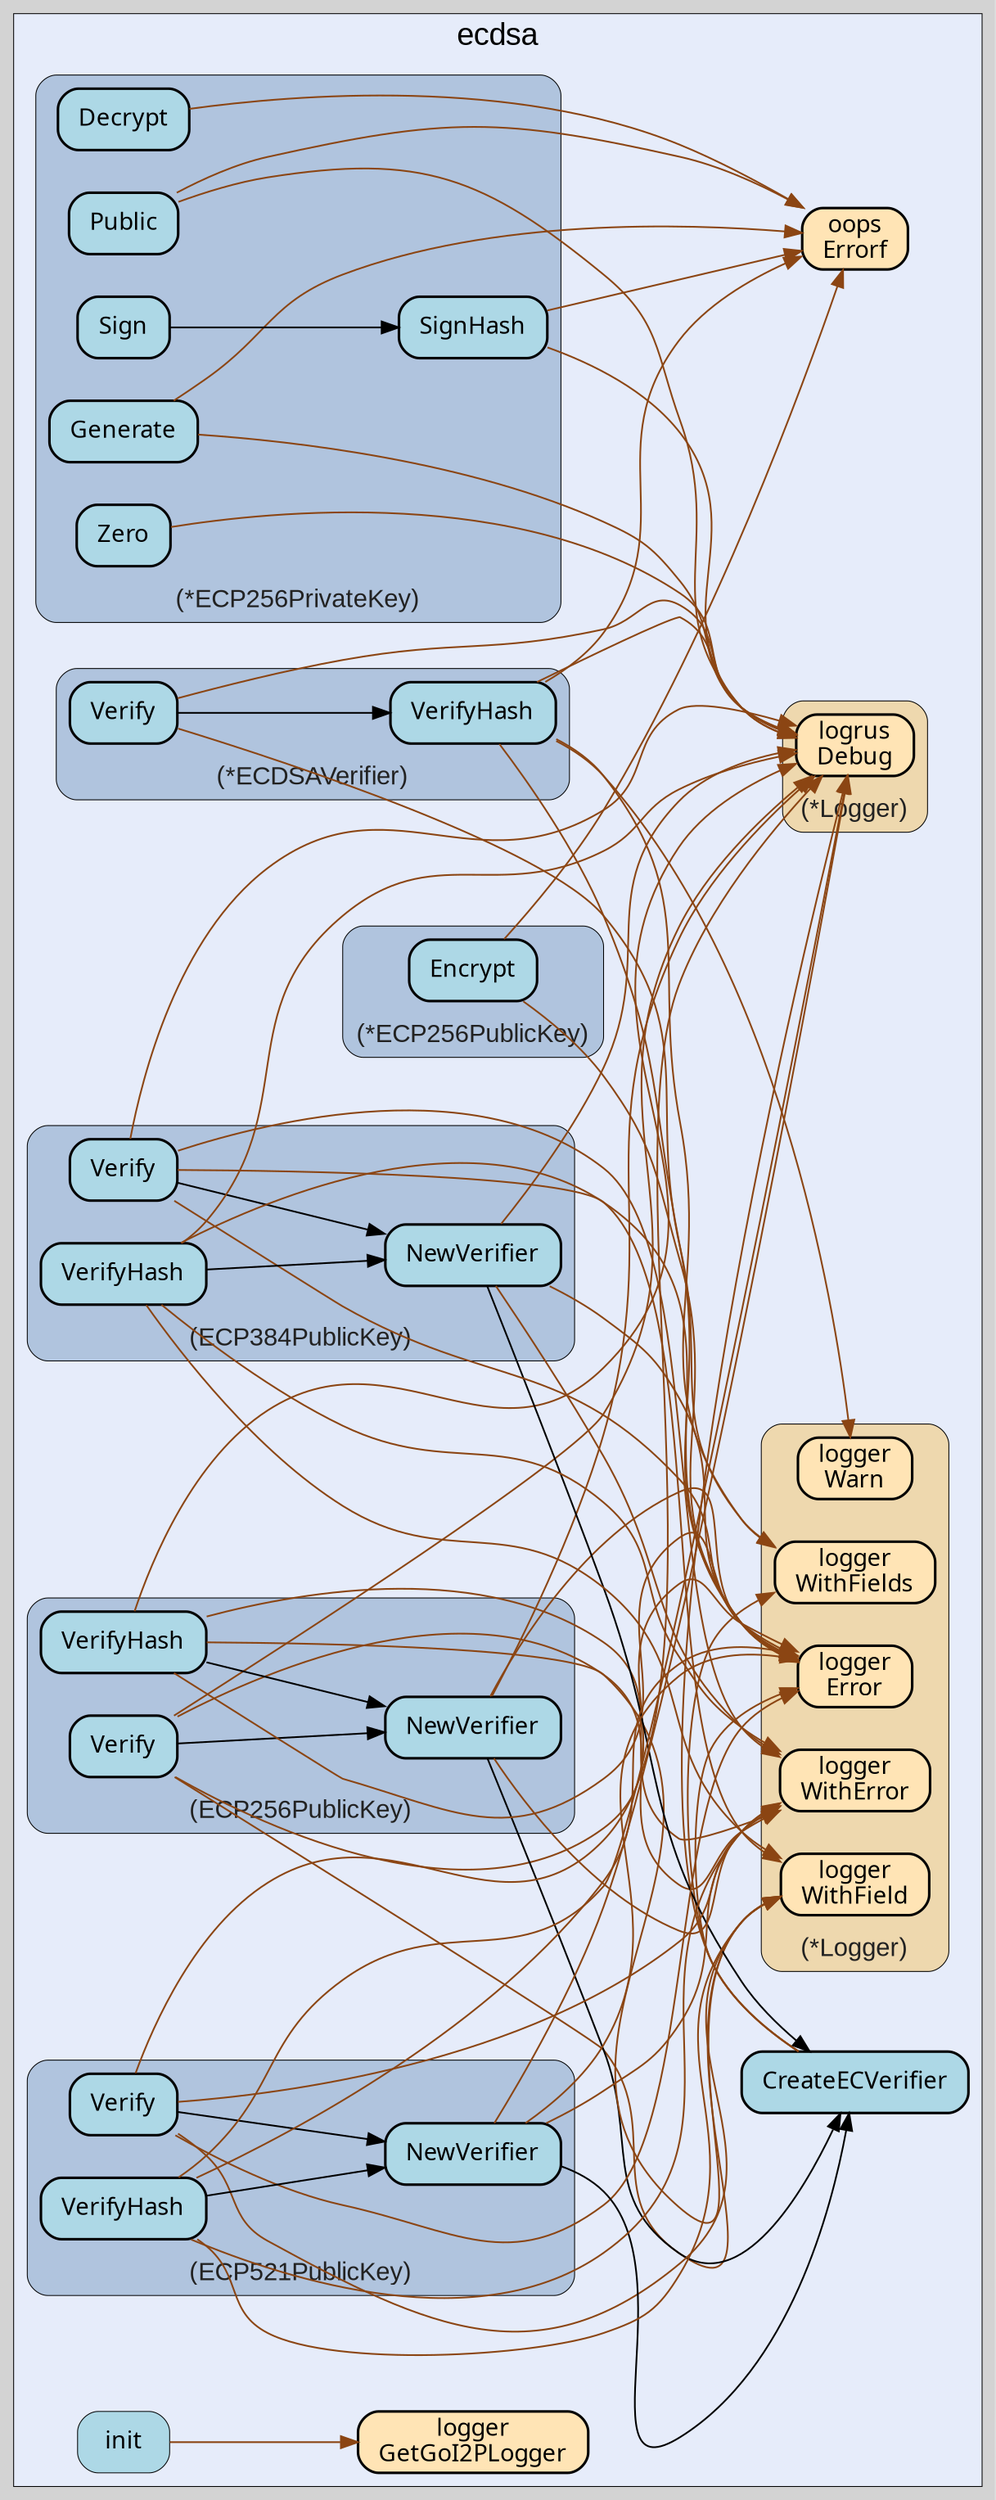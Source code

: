 digraph gocallvis {
    label="";
    labeljust="l";
    fontname="Arial";
    fontsize="14";
    rankdir="LR";
    bgcolor="lightgray";
    style="solid";
    penwidth="0.5";
    pad="0.0";
    nodesep="0.35";

    node [shape="box" style="filled,rounded" fillcolor="honeydew" fontname="Verdana" penwidth="1.0" margin="0.16,0.0"];
    edge [minlen="2"]

    subgraph "cluster_focus" {
        fontsize="18";
bgcolor="#e6ecfa";
label="ecdsa";
labelloc="t";
labeljust="c";
        
        "github.com/go-i2p/crypto/ecdsa.CreateECVerifier" [ fillcolor="lightblue" label="CreateECVerifier" penwidth="1.5" tooltip="github.com/go-i2p/crypto/ecdsa.CreateECVerifier | defined in ecdsa_verifier.go:68\nat ecdsa_verifier.go:72: calling [(*github.com/sirupsen/logrus.Logger).Debug]\nat ecdsa_verifier.go:83: calling [(*github.com/sirupsen/logrus.Logger).Debug]\nat ecdsa_verifier.go:69: calling [(*github.com/go-i2p/logger.Logger).WithFields]\nat ecdsa_verifier.go:75: calling [(*github.com/go-i2p/logger.Logger).Error]" ]
        "github.com/samber/oops.Errorf" [ fillcolor="moccasin" label="oops\nErrorf" penwidth="1.5" tooltip="github.com/samber/oops.Errorf | defined in oops.go:34" ]
        "github.com/go-i2p/crypto/ecdsa.init" [ penwidth="0.5" tooltip="github.com/go-i2p/crypto/ecdsa.init | defined in .:0\nat constants.go:7: calling [github.com/go-i2p/logger.GetGoI2PLogger]" fillcolor="lightblue" label="init" ]
        "github.com/go-i2p/logger.GetGoI2PLogger" [ fillcolor="moccasin" label="logger\nGetGoI2PLogger" penwidth="1.5" tooltip="github.com/go-i2p/logger.GetGoI2PLogger | defined in log.go:120" ]
        
        subgraph "cluster_*github.com/go-i2p/crypto/ecdsa.ECDSAVerifier" {
        penwidth="0.5";
label="(*ECDSAVerifier)";
tooltip="type: *github.com/go-i2p/crypto/ecdsa.ECDSAVerifier";
fontsize="15";
fontcolor="#222222";
labelloc="b";
style="rounded,filled";
fillcolor="lightsteelblue";
        
        "(*github.com/go-i2p/crypto/ecdsa.ECDSAVerifier).VerifyHash" [ penwidth="1.5" tooltip="(*github.com/go-i2p/crypto/ecdsa.ECDSAVerifier).VerifyHash | defined in ecdsa_verifier.go:21\nat ecdsa_verifier.go:22: calling [(*github.com/go-i2p/logger.Logger).WithFields]\nat ecdsa_verifier.go:32: calling [(*github.com/go-i2p/logger.Logger).WithFields]\nat ecdsa_verifier.go:35: calling [(*github.com/go-i2p/logger.Logger).Error]\nat ecdsa_verifier.go:25: calling [(*github.com/sirupsen/logrus.Logger).Debug]\nat ecdsa_verifier.go:48: calling [(*github.com/sirupsen/logrus.Logger).Debug]\nat ecdsa_verifier.go:36: calling [github.com/samber/oops.Errorf]\nat ecdsa_verifier.go:45: calling [(*github.com/go-i2p/logger.Logger).Warn]" fillcolor="lightblue" label="VerifyHash" ]
        "(*github.com/go-i2p/crypto/ecdsa.ECDSAVerifier).Verify" [ fillcolor="lightblue" label="Verify" penwidth="1.5" tooltip="(*github.com/go-i2p/crypto/ecdsa.ECDSAVerifier).Verify | defined in ecdsa_verifier.go:54\nat ecdsa_verifier.go:64: calling [(*github.com/go-i2p/crypto/ecdsa.ECDSAVerifier).VerifyHash]\nat ecdsa_verifier.go:55: calling [(*github.com/go-i2p/logger.Logger).WithFields]\nat ecdsa_verifier.go:58: calling [(*github.com/sirupsen/logrus.Logger).Debug]" ]
        
    }

        subgraph "cluster_*github.com/go-i2p/crypto/ecdsa.ECP256PrivateKey" {
        style="rounded,filled";
fillcolor="lightsteelblue";
label="(*ECP256PrivateKey)";
tooltip="type: *github.com/go-i2p/crypto/ecdsa.ECP256PrivateKey";
penwidth="0.5";
fontcolor="#222222";
labelloc="b";
fontsize="15";
        
        "(*github.com/go-i2p/crypto/ecdsa.ECP256PrivateKey).SignHash" [ penwidth="1.5" tooltip="(*github.com/go-i2p/crypto/ecdsa.ECP256PrivateKey).SignHash | defined in ecdsa_p256_private.go:31\nat ecdsa_p256_private.go:56: calling [(*github.com/sirupsen/logrus.Logger).Debug]\nat ecdsa_p256_private.go:44: calling [github.com/samber/oops.Errorf]" fillcolor="lightblue" label="SignHash" ]
        "(*github.com/go-i2p/crypto/ecdsa.ECP256PrivateKey).Decrypt" [ fillcolor="lightblue" label="Decrypt" penwidth="1.5" tooltip="(*github.com/go-i2p/crypto/ecdsa.ECP256PrivateKey).Decrypt | defined in ecdsa_p256_private.go:61\nat ecdsa_p256_private.go:65: calling [github.com/samber/oops.Errorf]" ]
        "(*github.com/go-i2p/crypto/ecdsa.ECP256PrivateKey).Generate" [ fillcolor="lightblue" label="Generate" penwidth="1.5" tooltip="(*github.com/go-i2p/crypto/ecdsa.ECP256PrivateKey).Generate | defined in ecdsa_p256_private.go:109\nat ecdsa_p256_private.go:123: calling [(*github.com/sirupsen/logrus.Logger).Debug]\nat ecdsa_p256_private.go:113: calling [github.com/samber/oops.Errorf]" ]
        "(*github.com/go-i2p/crypto/ecdsa.ECP256PrivateKey).Sign" [ label="Sign" penwidth="1.5" tooltip="(*github.com/go-i2p/crypto/ecdsa.ECP256PrivateKey).Sign | defined in ecdsa_p256_private.go:24\nat ecdsa_p256_private.go:27: calling [(*github.com/go-i2p/crypto/ecdsa.ECP256PrivateKey).SignHash]" fillcolor="lightblue" ]
        "(*github.com/go-i2p/crypto/ecdsa.ECP256PrivateKey).Zero" [ label="Zero" penwidth="1.5" tooltip="(*github.com/go-i2p/crypto/ecdsa.ECP256PrivateKey).Zero | defined in ecdsa_p256_private.go:100\nat ecdsa_p256_private.go:105: calling [(*github.com/sirupsen/logrus.Logger).Debug]" fillcolor="lightblue" ]
        "(*github.com/go-i2p/crypto/ecdsa.ECP256PrivateKey).Public" [ tooltip="(*github.com/go-i2p/crypto/ecdsa.ECP256PrivateKey).Public | defined in ecdsa_p256_private.go:74\nat ecdsa_p256_private.go:95: calling [(*github.com/sirupsen/logrus.Logger).Debug]\nat ecdsa_p256_private.go:80: calling [github.com/samber/oops.Errorf]" fillcolor="lightblue" label="Public" penwidth="1.5" ]
        
    }

        subgraph "cluster_*github.com/go-i2p/crypto/ecdsa.ECP256PublicKey" {
        label="(*ECP256PublicKey)";
penwidth="0.5";
fontsize="15";
style="rounded,filled";
tooltip="type: *github.com/go-i2p/crypto/ecdsa.ECP256PublicKey";
fontcolor="#222222";
labelloc="b";
fillcolor="lightsteelblue";
        
        "(*github.com/go-i2p/crypto/ecdsa.ECP256PublicKey).Encrypt" [ fillcolor="lightblue" label="Encrypt" penwidth="1.5" tooltip="(*github.com/go-i2p/crypto/ecdsa.ECP256PublicKey).Encrypt | defined in ecdsa_p256_public.go:38\nat ecdsa_p256_public.go:39: calling [(*github.com/go-i2p/logger.Logger).Error]\nat ecdsa_p256_public.go:40: calling [github.com/samber/oops.Errorf]" ]
        
    }

        subgraph "cluster_*github.com/go-i2p/logger.Logger" {
        style="rounded,filled";
fillcolor="wheat2";
label="(*Logger)";
tooltip="type: *github.com/go-i2p/logger.Logger";
penwidth="0.5";
fontsize="15";
fontcolor="#222222";
labelloc="b";
        
        "(*github.com/go-i2p/logger.Logger).WithFields" [ label="logger\nWithFields" penwidth="1.5" tooltip="(*github.com/go-i2p/logger.Logger).WithFields | defined in log.go:60" fillcolor="moccasin" ]
        "(*github.com/go-i2p/logger.Logger).Error" [ fillcolor="moccasin" label="logger\nError" penwidth="1.5" tooltip="(*github.com/go-i2p/logger.Logger).Error | defined in log.go:42" ]
        "(*github.com/go-i2p/logger.Logger).WithError" [ fillcolor="moccasin" label="logger\nWithError" penwidth="1.5" tooltip="(*github.com/go-i2p/logger.Logger).WithError | defined in log.go:66" ]
        "(*github.com/go-i2p/logger.Logger).Warn" [ label="logger\nWarn" penwidth="1.5" tooltip="(*github.com/go-i2p/logger.Logger).Warn | defined in log.go:30" fillcolor="moccasin" ]
        "(*github.com/go-i2p/logger.Logger).WithField" [ fillcolor="moccasin" label="logger\nWithField" penwidth="1.5" tooltip="(*github.com/go-i2p/logger.Logger).WithField | defined in log.go:54" ]
        
    }

        subgraph "cluster_*github.com/sirupsen/logrus.Logger" {
        style="rounded,filled";
fillcolor="wheat2";
label="(*Logger)";
tooltip="type: *github.com/sirupsen/logrus.Logger";
penwidth="0.5";
fontsize="15";
fontcolor="#222222";
labelloc="b";
        
        "(*github.com/sirupsen/logrus.Logger).Debug" [ tooltip="(*github.com/sirupsen/logrus.Logger).Debug | defined in logger.go:221" fillcolor="moccasin" label="logrus\nDebug" penwidth="1.5" ]
        
    }

        subgraph "cluster_github.com/go-i2p/crypto/ecdsa.ECP256PublicKey" {
        fontsize="15";
style="rounded,filled";
label="(ECP256PublicKey)";
tooltip="type: github.com/go-i2p/crypto/ecdsa.ECP256PublicKey";
penwidth="0.5";
fontcolor="#222222";
labelloc="b";
fillcolor="lightsteelblue";
        
        "(github.com/go-i2p/crypto/ecdsa.ECP256PublicKey).Verify" [ fillcolor="lightblue" label="Verify" penwidth="1.5" tooltip="(github.com/go-i2p/crypto/ecdsa.ECP256PublicKey).Verify | defined in ecdsa_p256_public.go:16\nat ecdsa_p256_public.go:17: calling [(*github.com/go-i2p/logger.Logger).WithField]\nat ecdsa_p256_public.go:17: calling [(*github.com/sirupsen/logrus.Logger).Debug]\nat ecdsa_p256_public.go:20: calling [(*github.com/go-i2p/logger.Logger).WithError]\nat ecdsa_p256_public.go:18: calling [(github.com/go-i2p/crypto/ecdsa.ECP256PublicKey).NewVerifier]\nat ecdsa_p256_public.go:20: calling [(*github.com/go-i2p/logger.Logger).Error]" ]
        "(github.com/go-i2p/crypto/ecdsa.ECP256PublicKey).NewVerifier" [ label="NewVerifier" penwidth="1.5" tooltip="(github.com/go-i2p/crypto/ecdsa.ECP256PublicKey).NewVerifier | defined in ecdsa_p256_public.go:51\nat ecdsa_p256_public.go:54: calling [github.com/go-i2p/crypto/ecdsa.CreateECVerifier]\nat ecdsa_p256_public.go:56: calling [(*github.com/go-i2p/logger.Logger).Error]\nat ecdsa_p256_public.go:56: calling [(*github.com/go-i2p/logger.Logger).WithError]\nat ecdsa_p256_public.go:52: calling [(*github.com/sirupsen/logrus.Logger).Debug]" fillcolor="lightblue" ]
        "(github.com/go-i2p/crypto/ecdsa.ECP256PublicKey).VerifyHash" [ fillcolor="lightblue" label="VerifyHash" penwidth="1.5" tooltip="(github.com/go-i2p/crypto/ecdsa.ECP256PublicKey).VerifyHash | defined in ecdsa_p256_public.go:27\nat ecdsa_p256_public.go:29: calling [(github.com/go-i2p/crypto/ecdsa.ECP256PublicKey).NewVerifier]\nat ecdsa_p256_public.go:31: calling [(*github.com/go-i2p/logger.Logger).WithError]\nat ecdsa_p256_public.go:31: calling [(*github.com/go-i2p/logger.Logger).Error]\nat ecdsa_p256_public.go:28: calling [(*github.com/go-i2p/logger.Logger).WithField]\nat ecdsa_p256_public.go:28: calling [(*github.com/sirupsen/logrus.Logger).Debug]" ]
        
    }

        subgraph "cluster_github.com/go-i2p/crypto/ecdsa.ECP384PublicKey" {
        fontsize="15";
label="(ECP384PublicKey)";
tooltip="type: github.com/go-i2p/crypto/ecdsa.ECP384PublicKey";
penwidth="0.5";
fontcolor="#222222";
labelloc="b";
style="rounded,filled";
fillcolor="lightsteelblue";
        
        "(github.com/go-i2p/crypto/ecdsa.ECP384PublicKey).NewVerifier" [ fillcolor="lightblue" label="NewVerifier" penwidth="1.5" tooltip="(github.com/go-i2p/crypto/ecdsa.ECP384PublicKey).NewVerifier | defined in ecdsa_p384_public.go:44\nat ecdsa_p384_public.go:48: calling [(*github.com/go-i2p/logger.Logger).WithError]\nat ecdsa_p384_public.go:45: calling [(*github.com/sirupsen/logrus.Logger).Debug]\nat ecdsa_p384_public.go:48: calling [(*github.com/go-i2p/logger.Logger).Error]\nat ecdsa_p384_public.go:46: calling [github.com/go-i2p/crypto/ecdsa.CreateECVerifier]" ]
        "(github.com/go-i2p/crypto/ecdsa.ECP384PublicKey).Verify" [ penwidth="1.5" tooltip="(github.com/go-i2p/crypto/ecdsa.ECP384PublicKey).Verify | defined in ecdsa_p384_public.go:15\nat ecdsa_p384_public.go:19: calling [(*github.com/go-i2p/logger.Logger).WithError]\nat ecdsa_p384_public.go:19: calling [(*github.com/go-i2p/logger.Logger).Error]\nat ecdsa_p384_public.go:16: calling [(*github.com/sirupsen/logrus.Logger).Debug]\nat ecdsa_p384_public.go:17: calling [(github.com/go-i2p/crypto/ecdsa.ECP384PublicKey).NewVerifier]\nat ecdsa_p384_public.go:16: calling [(*github.com/go-i2p/logger.Logger).WithField]" fillcolor="lightblue" label="Verify" ]
        "(github.com/go-i2p/crypto/ecdsa.ECP384PublicKey).VerifyHash" [ label="VerifyHash" penwidth="1.5" tooltip="(github.com/go-i2p/crypto/ecdsa.ECP384PublicKey).VerifyHash | defined in ecdsa_p384_public.go:26\nat ecdsa_p384_public.go:27: calling [(*github.com/sirupsen/logrus.Logger).Debug]\nat ecdsa_p384_public.go:27: calling [(*github.com/go-i2p/logger.Logger).WithField]\nat ecdsa_p384_public.go:28: calling [(github.com/go-i2p/crypto/ecdsa.ECP384PublicKey).NewVerifier]\nat ecdsa_p384_public.go:30: calling [(*github.com/go-i2p/logger.Logger).WithError]\nat ecdsa_p384_public.go:30: calling [(*github.com/go-i2p/logger.Logger).Error]" fillcolor="lightblue" ]
        
    }

        subgraph "cluster_github.com/go-i2p/crypto/ecdsa.ECP521PublicKey" {
        penwidth="0.5";
fontsize="15";
fontcolor="#222222";
labelloc="b";
fillcolor="lightsteelblue";
label="(ECP521PublicKey)";
style="rounded,filled";
tooltip="type: github.com/go-i2p/crypto/ecdsa.ECP521PublicKey";
        
        "(github.com/go-i2p/crypto/ecdsa.ECP521PublicKey).Verify" [ fillcolor="lightblue" label="Verify" penwidth="1.5" tooltip="(github.com/go-i2p/crypto/ecdsa.ECP521PublicKey).Verify | defined in ecdsa_p521_public.go:15\nat ecdsa_p521_public.go:19: calling [(*github.com/go-i2p/logger.Logger).WithError]\nat ecdsa_p521_public.go:16: calling [(*github.com/go-i2p/logger.Logger).WithField]\nat ecdsa_p521_public.go:19: calling [(*github.com/go-i2p/logger.Logger).Error]\nat ecdsa_p521_public.go:16: calling [(*github.com/sirupsen/logrus.Logger).Debug]\nat ecdsa_p521_public.go:17: calling [(github.com/go-i2p/crypto/ecdsa.ECP521PublicKey).NewVerifier]" ]
        "(github.com/go-i2p/crypto/ecdsa.ECP521PublicKey).NewVerifier" [ fillcolor="lightblue" label="NewVerifier" penwidth="1.5" tooltip="(github.com/go-i2p/crypto/ecdsa.ECP521PublicKey).NewVerifier | defined in ecdsa_p521_public.go:44\nat ecdsa_p521_public.go:48: calling [(*github.com/go-i2p/logger.Logger).Error]\nat ecdsa_p521_public.go:48: calling [(*github.com/go-i2p/logger.Logger).WithError]\nat ecdsa_p521_public.go:45: calling [(*github.com/sirupsen/logrus.Logger).Debug]\nat ecdsa_p521_public.go:46: calling [github.com/go-i2p/crypto/ecdsa.CreateECVerifier]" ]
        "(github.com/go-i2p/crypto/ecdsa.ECP521PublicKey).VerifyHash" [ tooltip="(github.com/go-i2p/crypto/ecdsa.ECP521PublicKey).VerifyHash | defined in ecdsa_p521_public.go:26\nat ecdsa_p521_public.go:27: calling [(*github.com/sirupsen/logrus.Logger).Debug]\nat ecdsa_p521_public.go:28: calling [(github.com/go-i2p/crypto/ecdsa.ECP521PublicKey).NewVerifier]\nat ecdsa_p521_public.go:30: calling [(*github.com/go-i2p/logger.Logger).Error]\nat ecdsa_p521_public.go:27: calling [(*github.com/go-i2p/logger.Logger).WithField]\nat ecdsa_p521_public.go:30: calling [(*github.com/go-i2p/logger.Logger).WithError]" fillcolor="lightblue" label="VerifyHash" penwidth="1.5" ]
        
    }

    }

    "(github.com/go-i2p/crypto/ecdsa.ECP384PublicKey).VerifyHash" -> "(*github.com/sirupsen/logrus.Logger).Debug" [ color="saddlebrown" tooltip="at ecdsa_p384_public.go:27: calling [(*github.com/sirupsen/logrus.Logger).Debug]" ]
    "(*github.com/go-i2p/crypto/ecdsa.ECP256PublicKey).Encrypt" -> "(*github.com/go-i2p/logger.Logger).Error" [ color="saddlebrown" tooltip="at ecdsa_p256_public.go:39: calling [(*github.com/go-i2p/logger.Logger).Error]" ]
    "(github.com/go-i2p/crypto/ecdsa.ECP384PublicKey).Verify" -> "(*github.com/go-i2p/logger.Logger).WithError" [ color="saddlebrown" tooltip="at ecdsa_p384_public.go:19: calling [(*github.com/go-i2p/logger.Logger).WithError]" ]
    "(github.com/go-i2p/crypto/ecdsa.ECP521PublicKey).VerifyHash" -> "(*github.com/sirupsen/logrus.Logger).Debug" [ color="saddlebrown" tooltip="at ecdsa_p521_public.go:27: calling [(*github.com/sirupsen/logrus.Logger).Debug]" ]
    "(*github.com/go-i2p/crypto/ecdsa.ECP256PrivateKey).Public" -> "(*github.com/sirupsen/logrus.Logger).Debug" [ color="saddlebrown" tooltip="at ecdsa_p256_private.go:95: calling [(*github.com/sirupsen/logrus.Logger).Debug]" ]
    "(github.com/go-i2p/crypto/ecdsa.ECP521PublicKey).VerifyHash" -> "(github.com/go-i2p/crypto/ecdsa.ECP521PublicKey).NewVerifier" [ tooltip="at ecdsa_p521_public.go:28: calling [(github.com/go-i2p/crypto/ecdsa.ECP521PublicKey).NewVerifier]" ]
    "(github.com/go-i2p/crypto/ecdsa.ECP521PublicKey).VerifyHash" -> "(*github.com/go-i2p/logger.Logger).Error" [ color="saddlebrown" tooltip="at ecdsa_p521_public.go:30: calling [(*github.com/go-i2p/logger.Logger).Error]" ]
    "(github.com/go-i2p/crypto/ecdsa.ECP384PublicKey).NewVerifier" -> "(*github.com/go-i2p/logger.Logger).WithError" [ color="saddlebrown" tooltip="at ecdsa_p384_public.go:48: calling [(*github.com/go-i2p/logger.Logger).WithError]" ]
    "(github.com/go-i2p/crypto/ecdsa.ECP256PublicKey).Verify" -> "(*github.com/go-i2p/logger.Logger).WithField" [ color="saddlebrown" tooltip="at ecdsa_p256_public.go:17: calling [(*github.com/go-i2p/logger.Logger).WithField]" ]
    "(*github.com/go-i2p/crypto/ecdsa.ECDSAVerifier).Verify" -> "(*github.com/go-i2p/crypto/ecdsa.ECDSAVerifier).VerifyHash" [ tooltip="at ecdsa_verifier.go:64: calling [(*github.com/go-i2p/crypto/ecdsa.ECDSAVerifier).VerifyHash]" ]
    "(github.com/go-i2p/crypto/ecdsa.ECP384PublicKey).NewVerifier" -> "(*github.com/sirupsen/logrus.Logger).Debug" [ color="saddlebrown" tooltip="at ecdsa_p384_public.go:45: calling [(*github.com/sirupsen/logrus.Logger).Debug]" ]
    "(github.com/go-i2p/crypto/ecdsa.ECP384PublicKey).NewVerifier" -> "(*github.com/go-i2p/logger.Logger).Error" [ color="saddlebrown" tooltip="at ecdsa_p384_public.go:48: calling [(*github.com/go-i2p/logger.Logger).Error]" ]
    "(github.com/go-i2p/crypto/ecdsa.ECP256PublicKey).Verify" -> "(*github.com/sirupsen/logrus.Logger).Debug" [ color="saddlebrown" tooltip="at ecdsa_p256_public.go:17: calling [(*github.com/sirupsen/logrus.Logger).Debug]" ]
    "(github.com/go-i2p/crypto/ecdsa.ECP256PublicKey).Verify" -> "(*github.com/go-i2p/logger.Logger).WithError" [ color="saddlebrown" tooltip="at ecdsa_p256_public.go:20: calling [(*github.com/go-i2p/logger.Logger).WithError]" ]
    "(github.com/go-i2p/crypto/ecdsa.ECP521PublicKey).NewVerifier" -> "(*github.com/go-i2p/logger.Logger).Error" [ color="saddlebrown" tooltip="at ecdsa_p521_public.go:48: calling [(*github.com/go-i2p/logger.Logger).Error]" ]
    "(github.com/go-i2p/crypto/ecdsa.ECP256PublicKey).VerifyHash" -> "(github.com/go-i2p/crypto/ecdsa.ECP256PublicKey).NewVerifier" [ tooltip="at ecdsa_p256_public.go:29: calling [(github.com/go-i2p/crypto/ecdsa.ECP256PublicKey).NewVerifier]" ]
    "github.com/go-i2p/crypto/ecdsa.CreateECVerifier" -> "(*github.com/sirupsen/logrus.Logger).Debug" [ color="saddlebrown" tooltip="at ecdsa_verifier.go:72: calling [(*github.com/sirupsen/logrus.Logger).Debug]\nat ecdsa_verifier.go:83: calling [(*github.com/sirupsen/logrus.Logger).Debug]" ]
    "(github.com/go-i2p/crypto/ecdsa.ECP256PublicKey).NewVerifier" -> "github.com/go-i2p/crypto/ecdsa.CreateECVerifier" [ tooltip="at ecdsa_p256_public.go:54: calling [github.com/go-i2p/crypto/ecdsa.CreateECVerifier]" ]
    "(github.com/go-i2p/crypto/ecdsa.ECP256PublicKey).NewVerifier" -> "(*github.com/go-i2p/logger.Logger).Error" [ color="saddlebrown" tooltip="at ecdsa_p256_public.go:56: calling [(*github.com/go-i2p/logger.Logger).Error]" ]
    "(github.com/go-i2p/crypto/ecdsa.ECP521PublicKey).Verify" -> "(*github.com/go-i2p/logger.Logger).WithError" [ color="saddlebrown" tooltip="at ecdsa_p521_public.go:19: calling [(*github.com/go-i2p/logger.Logger).WithError]" ]
    "(*github.com/go-i2p/crypto/ecdsa.ECDSAVerifier).Verify" -> "(*github.com/go-i2p/logger.Logger).WithFields" [ color="saddlebrown" tooltip="at ecdsa_verifier.go:55: calling [(*github.com/go-i2p/logger.Logger).WithFields]" ]
    "(github.com/go-i2p/crypto/ecdsa.ECP256PublicKey).VerifyHash" -> "(*github.com/go-i2p/logger.Logger).WithError" [ color="saddlebrown" tooltip="at ecdsa_p256_public.go:31: calling [(*github.com/go-i2p/logger.Logger).WithError]" ]
    "github.com/go-i2p/crypto/ecdsa.CreateECVerifier" -> "(*github.com/go-i2p/logger.Logger).WithFields" [ color="saddlebrown" tooltip="at ecdsa_verifier.go:69: calling [(*github.com/go-i2p/logger.Logger).WithFields]" ]
    "(github.com/go-i2p/crypto/ecdsa.ECP384PublicKey).NewVerifier" -> "github.com/go-i2p/crypto/ecdsa.CreateECVerifier" [ tooltip="at ecdsa_p384_public.go:46: calling [github.com/go-i2p/crypto/ecdsa.CreateECVerifier]" ]
    "(github.com/go-i2p/crypto/ecdsa.ECP521PublicKey).Verify" -> "(*github.com/go-i2p/logger.Logger).WithField" [ color="saddlebrown" tooltip="at ecdsa_p521_public.go:16: calling [(*github.com/go-i2p/logger.Logger).WithField]" ]
    "(github.com/go-i2p/crypto/ecdsa.ECP521PublicKey).NewVerifier" -> "(*github.com/go-i2p/logger.Logger).WithError" [ color="saddlebrown" tooltip="at ecdsa_p521_public.go:48: calling [(*github.com/go-i2p/logger.Logger).WithError]" ]
    "(*github.com/go-i2p/crypto/ecdsa.ECP256PrivateKey).Public" -> "github.com/samber/oops.Errorf" [ color="saddlebrown" tooltip="at ecdsa_p256_private.go:80: calling [github.com/samber/oops.Errorf]" ]
    "(github.com/go-i2p/crypto/ecdsa.ECP256PublicKey).VerifyHash" -> "(*github.com/go-i2p/logger.Logger).Error" [ tooltip="at ecdsa_p256_public.go:31: calling [(*github.com/go-i2p/logger.Logger).Error]" color="saddlebrown" ]
    "(github.com/go-i2p/crypto/ecdsa.ECP521PublicKey).Verify" -> "(*github.com/go-i2p/logger.Logger).Error" [ color="saddlebrown" tooltip="at ecdsa_p521_public.go:19: calling [(*github.com/go-i2p/logger.Logger).Error]" ]
    "(github.com/go-i2p/crypto/ecdsa.ECP384PublicKey).Verify" -> "(*github.com/go-i2p/logger.Logger).Error" [ color="saddlebrown" tooltip="at ecdsa_p384_public.go:19: calling [(*github.com/go-i2p/logger.Logger).Error]" ]
    "(*github.com/go-i2p/crypto/ecdsa.ECDSAVerifier).Verify" -> "(*github.com/sirupsen/logrus.Logger).Debug" [ color="saddlebrown" tooltip="at ecdsa_verifier.go:58: calling [(*github.com/sirupsen/logrus.Logger).Debug]" ]
    "(github.com/go-i2p/crypto/ecdsa.ECP256PublicKey).VerifyHash" -> "(*github.com/go-i2p/logger.Logger).WithField" [ color="saddlebrown" tooltip="at ecdsa_p256_public.go:28: calling [(*github.com/go-i2p/logger.Logger).WithField]" ]
    "(github.com/go-i2p/crypto/ecdsa.ECP256PublicKey).VerifyHash" -> "(*github.com/sirupsen/logrus.Logger).Debug" [ color="saddlebrown" tooltip="at ecdsa_p256_public.go:28: calling [(*github.com/sirupsen/logrus.Logger).Debug]" ]
    "(*github.com/go-i2p/crypto/ecdsa.ECDSAVerifier).VerifyHash" -> "(*github.com/go-i2p/logger.Logger).WithFields" [ color="saddlebrown" tooltip="at ecdsa_verifier.go:22: calling [(*github.com/go-i2p/logger.Logger).WithFields]\nat ecdsa_verifier.go:32: calling [(*github.com/go-i2p/logger.Logger).WithFields]" ]
    "(*github.com/go-i2p/crypto/ecdsa.ECDSAVerifier).VerifyHash" -> "(*github.com/go-i2p/logger.Logger).Error" [ color="saddlebrown" tooltip="at ecdsa_verifier.go:35: calling [(*github.com/go-i2p/logger.Logger).Error]" ]
    "(*github.com/go-i2p/crypto/ecdsa.ECP256PrivateKey).SignHash" -> "(*github.com/sirupsen/logrus.Logger).Debug" [ color="saddlebrown" tooltip="at ecdsa_p256_private.go:56: calling [(*github.com/sirupsen/logrus.Logger).Debug]" ]
    "(github.com/go-i2p/crypto/ecdsa.ECP256PublicKey).NewVerifier" -> "(*github.com/go-i2p/logger.Logger).WithError" [ color="saddlebrown" tooltip="at ecdsa_p256_public.go:56: calling [(*github.com/go-i2p/logger.Logger).WithError]" ]
    "(github.com/go-i2p/crypto/ecdsa.ECP256PublicKey).Verify" -> "(github.com/go-i2p/crypto/ecdsa.ECP256PublicKey).NewVerifier" [ tooltip="at ecdsa_p256_public.go:18: calling [(github.com/go-i2p/crypto/ecdsa.ECP256PublicKey).NewVerifier]" ]
    "(github.com/go-i2p/crypto/ecdsa.ECP521PublicKey).Verify" -> "(*github.com/sirupsen/logrus.Logger).Debug" [ color="saddlebrown" tooltip="at ecdsa_p521_public.go:16: calling [(*github.com/sirupsen/logrus.Logger).Debug]" ]
    "(github.com/go-i2p/crypto/ecdsa.ECP521PublicKey).NewVerifier" -> "(*github.com/sirupsen/logrus.Logger).Debug" [ color="saddlebrown" tooltip="at ecdsa_p521_public.go:45: calling [(*github.com/sirupsen/logrus.Logger).Debug]" ]
    "(github.com/go-i2p/crypto/ecdsa.ECP521PublicKey).Verify" -> "(github.com/go-i2p/crypto/ecdsa.ECP521PublicKey).NewVerifier" [ tooltip="at ecdsa_p521_public.go:17: calling [(github.com/go-i2p/crypto/ecdsa.ECP521PublicKey).NewVerifier]" ]
    "(github.com/go-i2p/crypto/ecdsa.ECP384PublicKey).VerifyHash" -> "(*github.com/go-i2p/logger.Logger).WithField" [ color="saddlebrown" tooltip="at ecdsa_p384_public.go:27: calling [(*github.com/go-i2p/logger.Logger).WithField]" ]
    "(github.com/go-i2p/crypto/ecdsa.ECP521PublicKey).VerifyHash" -> "(*github.com/go-i2p/logger.Logger).WithField" [ color="saddlebrown" tooltip="at ecdsa_p521_public.go:27: calling [(*github.com/go-i2p/logger.Logger).WithField]" ]
    "(*github.com/go-i2p/crypto/ecdsa.ECP256PrivateKey).Generate" -> "(*github.com/sirupsen/logrus.Logger).Debug" [ color="saddlebrown" tooltip="at ecdsa_p256_private.go:123: calling [(*github.com/sirupsen/logrus.Logger).Debug]" ]
    "(github.com/go-i2p/crypto/ecdsa.ECP384PublicKey).VerifyHash" -> "(github.com/go-i2p/crypto/ecdsa.ECP384PublicKey).NewVerifier" [ tooltip="at ecdsa_p384_public.go:28: calling [(github.com/go-i2p/crypto/ecdsa.ECP384PublicKey).NewVerifier]" ]
    "(*github.com/go-i2p/crypto/ecdsa.ECP256PrivateKey).Sign" -> "(*github.com/go-i2p/crypto/ecdsa.ECP256PrivateKey).SignHash" [ tooltip="at ecdsa_p256_private.go:27: calling [(*github.com/go-i2p/crypto/ecdsa.ECP256PrivateKey).SignHash]" ]
    "github.com/go-i2p/crypto/ecdsa.CreateECVerifier" -> "(*github.com/go-i2p/logger.Logger).Error" [ color="saddlebrown" tooltip="at ecdsa_verifier.go:75: calling [(*github.com/go-i2p/logger.Logger).Error]" ]
    "(*github.com/go-i2p/crypto/ecdsa.ECDSAVerifier).VerifyHash" -> "(*github.com/sirupsen/logrus.Logger).Debug" [ color="saddlebrown" tooltip="at ecdsa_verifier.go:25: calling [(*github.com/sirupsen/logrus.Logger).Debug]\nat ecdsa_verifier.go:48: calling [(*github.com/sirupsen/logrus.Logger).Debug]" ]
    "(github.com/go-i2p/crypto/ecdsa.ECP384PublicKey).Verify" -> "(*github.com/sirupsen/logrus.Logger).Debug" [ color="saddlebrown" tooltip="at ecdsa_p384_public.go:16: calling [(*github.com/sirupsen/logrus.Logger).Debug]" ]
    "(*github.com/go-i2p/crypto/ecdsa.ECP256PrivateKey).Generate" -> "github.com/samber/oops.Errorf" [ color="saddlebrown" tooltip="at ecdsa_p256_private.go:113: calling [github.com/samber/oops.Errorf]" ]
    "(*github.com/go-i2p/crypto/ecdsa.ECP256PublicKey).Encrypt" -> "github.com/samber/oops.Errorf" [ color="saddlebrown" tooltip="at ecdsa_p256_public.go:40: calling [github.com/samber/oops.Errorf]" ]
    "(github.com/go-i2p/crypto/ecdsa.ECP384PublicKey).Verify" -> "(github.com/go-i2p/crypto/ecdsa.ECP384PublicKey).NewVerifier" [ tooltip="at ecdsa_p384_public.go:17: calling [(github.com/go-i2p/crypto/ecdsa.ECP384PublicKey).NewVerifier]" ]
    "(*github.com/go-i2p/crypto/ecdsa.ECP256PrivateKey).Zero" -> "(*github.com/sirupsen/logrus.Logger).Debug" [ color="saddlebrown" tooltip="at ecdsa_p256_private.go:105: calling [(*github.com/sirupsen/logrus.Logger).Debug]" ]
    "github.com/go-i2p/crypto/ecdsa.init" -> "github.com/go-i2p/logger.GetGoI2PLogger" [ color="saddlebrown" tooltip="at constants.go:7: calling [github.com/go-i2p/logger.GetGoI2PLogger]" ]
    "(*github.com/go-i2p/crypto/ecdsa.ECDSAVerifier).VerifyHash" -> "github.com/samber/oops.Errorf" [ color="saddlebrown" tooltip="at ecdsa_verifier.go:36: calling [github.com/samber/oops.Errorf]" ]
    "(*github.com/go-i2p/crypto/ecdsa.ECP256PrivateKey).SignHash" -> "github.com/samber/oops.Errorf" [ color="saddlebrown" tooltip="at ecdsa_p256_private.go:44: calling [github.com/samber/oops.Errorf]" ]
    "(*github.com/go-i2p/crypto/ecdsa.ECDSAVerifier).VerifyHash" -> "(*github.com/go-i2p/logger.Logger).Warn" [ color="saddlebrown" tooltip="at ecdsa_verifier.go:45: calling [(*github.com/go-i2p/logger.Logger).Warn]" ]
    "(github.com/go-i2p/crypto/ecdsa.ECP256PublicKey).Verify" -> "(*github.com/go-i2p/logger.Logger).Error" [ color="saddlebrown" tooltip="at ecdsa_p256_public.go:20: calling [(*github.com/go-i2p/logger.Logger).Error]" ]
    "(github.com/go-i2p/crypto/ecdsa.ECP384PublicKey).VerifyHash" -> "(*github.com/go-i2p/logger.Logger).WithError" [ color="saddlebrown" tooltip="at ecdsa_p384_public.go:30: calling [(*github.com/go-i2p/logger.Logger).WithError]" ]
    "(github.com/go-i2p/crypto/ecdsa.ECP521PublicKey).VerifyHash" -> "(*github.com/go-i2p/logger.Logger).WithError" [ color="saddlebrown" tooltip="at ecdsa_p521_public.go:30: calling [(*github.com/go-i2p/logger.Logger).WithError]" ]
    "(github.com/go-i2p/crypto/ecdsa.ECP256PublicKey).NewVerifier" -> "(*github.com/sirupsen/logrus.Logger).Debug" [ color="saddlebrown" tooltip="at ecdsa_p256_public.go:52: calling [(*github.com/sirupsen/logrus.Logger).Debug]" ]
    "(*github.com/go-i2p/crypto/ecdsa.ECP256PrivateKey).Decrypt" -> "github.com/samber/oops.Errorf" [ color="saddlebrown" tooltip="at ecdsa_p256_private.go:65: calling [github.com/samber/oops.Errorf]" ]
    "(github.com/go-i2p/crypto/ecdsa.ECP384PublicKey).VerifyHash" -> "(*github.com/go-i2p/logger.Logger).Error" [ tooltip="at ecdsa_p384_public.go:30: calling [(*github.com/go-i2p/logger.Logger).Error]" color="saddlebrown" ]
    "(github.com/go-i2p/crypto/ecdsa.ECP521PublicKey).NewVerifier" -> "github.com/go-i2p/crypto/ecdsa.CreateECVerifier" [ tooltip="at ecdsa_p521_public.go:46: calling [github.com/go-i2p/crypto/ecdsa.CreateECVerifier]" ]
    "(github.com/go-i2p/crypto/ecdsa.ECP384PublicKey).Verify" -> "(*github.com/go-i2p/logger.Logger).WithField" [ color="saddlebrown" tooltip="at ecdsa_p384_public.go:16: calling [(*github.com/go-i2p/logger.Logger).WithField]" ]
}
